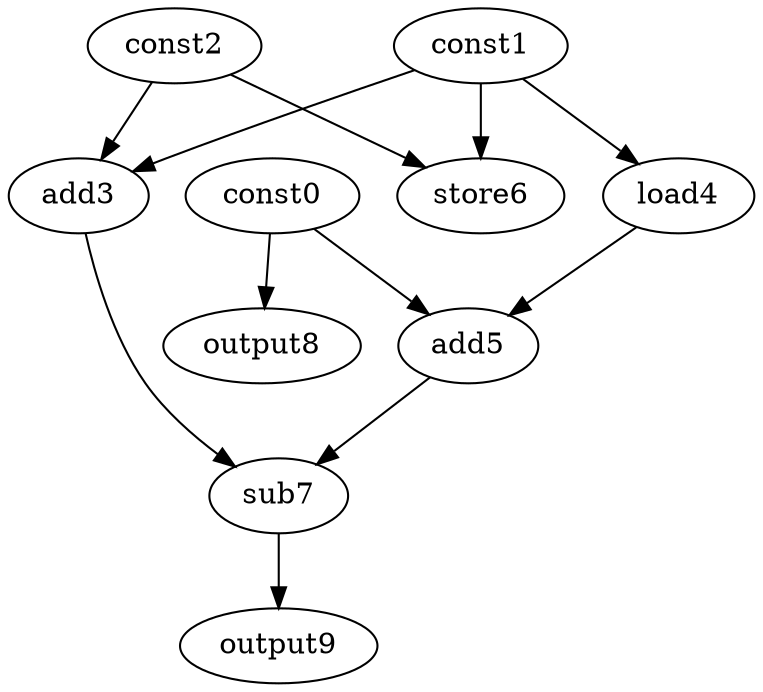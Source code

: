 digraph G { 
const0[opcode=const]; 
const1[opcode=const]; 
const2[opcode=const]; 
add3[opcode=add]; 
load4[opcode=load]; 
add5[opcode=add]; 
store6[opcode=store]; 
sub7[opcode=sub]; 
output8[opcode=output]; 
output9[opcode=output]; 
const1->add3[operand=0];
const2->add3[operand=1];
const1->load4[operand=0];
const1->store6[operand=0];
const2->store6[operand=1];
const0->output8[operand=0];
const0->add5[operand=0];
load4->add5[operand=1];
add3->sub7[operand=0];
add5->sub7[operand=1];
sub7->output9[operand=0];
}
